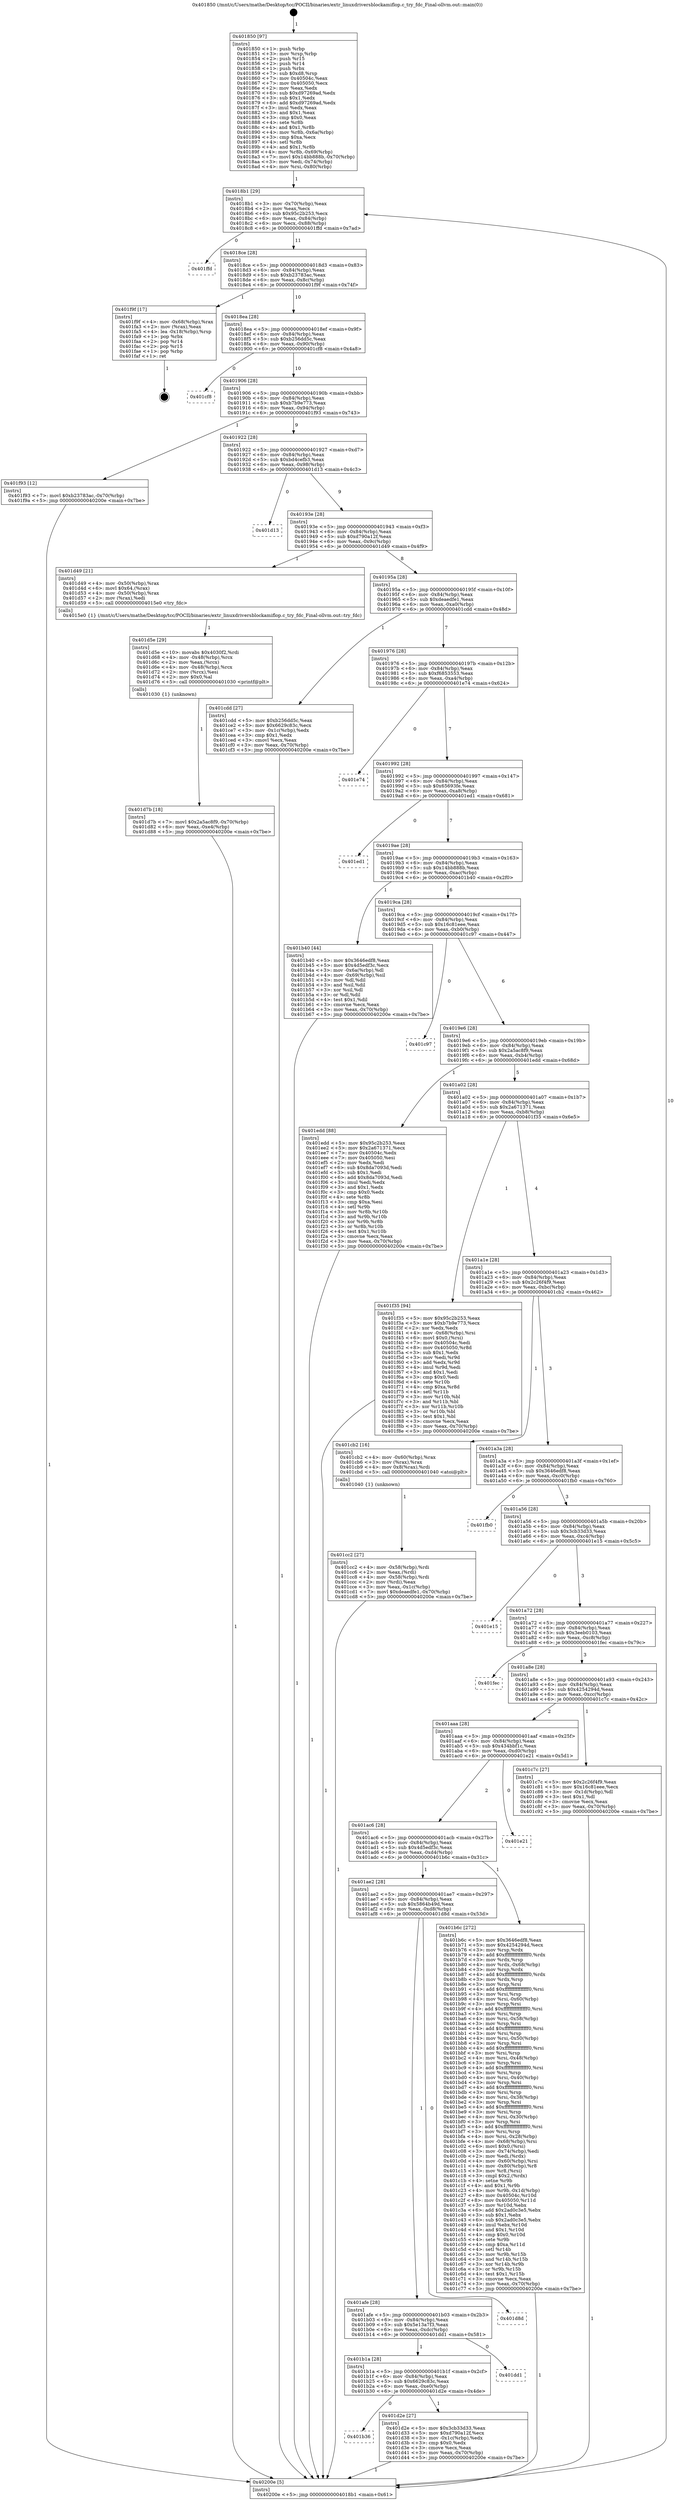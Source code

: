 digraph "0x401850" {
  label = "0x401850 (/mnt/c/Users/mathe/Desktop/tcc/POCII/binaries/extr_linuxdriversblockamiflop.c_try_fdc_Final-ollvm.out::main(0))"
  labelloc = "t"
  node[shape=record]

  Entry [label="",width=0.3,height=0.3,shape=circle,fillcolor=black,style=filled]
  "0x4018b1" [label="{
     0x4018b1 [29]\l
     | [instrs]\l
     &nbsp;&nbsp;0x4018b1 \<+3\>: mov -0x70(%rbp),%eax\l
     &nbsp;&nbsp;0x4018b4 \<+2\>: mov %eax,%ecx\l
     &nbsp;&nbsp;0x4018b6 \<+6\>: sub $0x95c2b253,%ecx\l
     &nbsp;&nbsp;0x4018bc \<+6\>: mov %eax,-0x84(%rbp)\l
     &nbsp;&nbsp;0x4018c2 \<+6\>: mov %ecx,-0x88(%rbp)\l
     &nbsp;&nbsp;0x4018c8 \<+6\>: je 0000000000401ffd \<main+0x7ad\>\l
  }"]
  "0x401ffd" [label="{
     0x401ffd\l
  }", style=dashed]
  "0x4018ce" [label="{
     0x4018ce [28]\l
     | [instrs]\l
     &nbsp;&nbsp;0x4018ce \<+5\>: jmp 00000000004018d3 \<main+0x83\>\l
     &nbsp;&nbsp;0x4018d3 \<+6\>: mov -0x84(%rbp),%eax\l
     &nbsp;&nbsp;0x4018d9 \<+5\>: sub $0xb23783ac,%eax\l
     &nbsp;&nbsp;0x4018de \<+6\>: mov %eax,-0x8c(%rbp)\l
     &nbsp;&nbsp;0x4018e4 \<+6\>: je 0000000000401f9f \<main+0x74f\>\l
  }"]
  Exit [label="",width=0.3,height=0.3,shape=circle,fillcolor=black,style=filled,peripheries=2]
  "0x401f9f" [label="{
     0x401f9f [17]\l
     | [instrs]\l
     &nbsp;&nbsp;0x401f9f \<+4\>: mov -0x68(%rbp),%rax\l
     &nbsp;&nbsp;0x401fa3 \<+2\>: mov (%rax),%eax\l
     &nbsp;&nbsp;0x401fa5 \<+4\>: lea -0x18(%rbp),%rsp\l
     &nbsp;&nbsp;0x401fa9 \<+1\>: pop %rbx\l
     &nbsp;&nbsp;0x401faa \<+2\>: pop %r14\l
     &nbsp;&nbsp;0x401fac \<+2\>: pop %r15\l
     &nbsp;&nbsp;0x401fae \<+1\>: pop %rbp\l
     &nbsp;&nbsp;0x401faf \<+1\>: ret\l
  }"]
  "0x4018ea" [label="{
     0x4018ea [28]\l
     | [instrs]\l
     &nbsp;&nbsp;0x4018ea \<+5\>: jmp 00000000004018ef \<main+0x9f\>\l
     &nbsp;&nbsp;0x4018ef \<+6\>: mov -0x84(%rbp),%eax\l
     &nbsp;&nbsp;0x4018f5 \<+5\>: sub $0xb256dd5c,%eax\l
     &nbsp;&nbsp;0x4018fa \<+6\>: mov %eax,-0x90(%rbp)\l
     &nbsp;&nbsp;0x401900 \<+6\>: je 0000000000401cf8 \<main+0x4a8\>\l
  }"]
  "0x401d7b" [label="{
     0x401d7b [18]\l
     | [instrs]\l
     &nbsp;&nbsp;0x401d7b \<+7\>: movl $0x2a5ac8f9,-0x70(%rbp)\l
     &nbsp;&nbsp;0x401d82 \<+6\>: mov %eax,-0xe4(%rbp)\l
     &nbsp;&nbsp;0x401d88 \<+5\>: jmp 000000000040200e \<main+0x7be\>\l
  }"]
  "0x401cf8" [label="{
     0x401cf8\l
  }", style=dashed]
  "0x401906" [label="{
     0x401906 [28]\l
     | [instrs]\l
     &nbsp;&nbsp;0x401906 \<+5\>: jmp 000000000040190b \<main+0xbb\>\l
     &nbsp;&nbsp;0x40190b \<+6\>: mov -0x84(%rbp),%eax\l
     &nbsp;&nbsp;0x401911 \<+5\>: sub $0xb7b9e773,%eax\l
     &nbsp;&nbsp;0x401916 \<+6\>: mov %eax,-0x94(%rbp)\l
     &nbsp;&nbsp;0x40191c \<+6\>: je 0000000000401f93 \<main+0x743\>\l
  }"]
  "0x401d5e" [label="{
     0x401d5e [29]\l
     | [instrs]\l
     &nbsp;&nbsp;0x401d5e \<+10\>: movabs $0x4030f2,%rdi\l
     &nbsp;&nbsp;0x401d68 \<+4\>: mov -0x48(%rbp),%rcx\l
     &nbsp;&nbsp;0x401d6c \<+2\>: mov %eax,(%rcx)\l
     &nbsp;&nbsp;0x401d6e \<+4\>: mov -0x48(%rbp),%rcx\l
     &nbsp;&nbsp;0x401d72 \<+2\>: mov (%rcx),%esi\l
     &nbsp;&nbsp;0x401d74 \<+2\>: mov $0x0,%al\l
     &nbsp;&nbsp;0x401d76 \<+5\>: call 0000000000401030 \<printf@plt\>\l
     | [calls]\l
     &nbsp;&nbsp;0x401030 \{1\} (unknown)\l
  }"]
  "0x401f93" [label="{
     0x401f93 [12]\l
     | [instrs]\l
     &nbsp;&nbsp;0x401f93 \<+7\>: movl $0xb23783ac,-0x70(%rbp)\l
     &nbsp;&nbsp;0x401f9a \<+5\>: jmp 000000000040200e \<main+0x7be\>\l
  }"]
  "0x401922" [label="{
     0x401922 [28]\l
     | [instrs]\l
     &nbsp;&nbsp;0x401922 \<+5\>: jmp 0000000000401927 \<main+0xd7\>\l
     &nbsp;&nbsp;0x401927 \<+6\>: mov -0x84(%rbp),%eax\l
     &nbsp;&nbsp;0x40192d \<+5\>: sub $0xbd4cefb3,%eax\l
     &nbsp;&nbsp;0x401932 \<+6\>: mov %eax,-0x98(%rbp)\l
     &nbsp;&nbsp;0x401938 \<+6\>: je 0000000000401d13 \<main+0x4c3\>\l
  }"]
  "0x401b36" [label="{
     0x401b36\l
  }", style=dashed]
  "0x401d13" [label="{
     0x401d13\l
  }", style=dashed]
  "0x40193e" [label="{
     0x40193e [28]\l
     | [instrs]\l
     &nbsp;&nbsp;0x40193e \<+5\>: jmp 0000000000401943 \<main+0xf3\>\l
     &nbsp;&nbsp;0x401943 \<+6\>: mov -0x84(%rbp),%eax\l
     &nbsp;&nbsp;0x401949 \<+5\>: sub $0xd790a12f,%eax\l
     &nbsp;&nbsp;0x40194e \<+6\>: mov %eax,-0x9c(%rbp)\l
     &nbsp;&nbsp;0x401954 \<+6\>: je 0000000000401d49 \<main+0x4f9\>\l
  }"]
  "0x401d2e" [label="{
     0x401d2e [27]\l
     | [instrs]\l
     &nbsp;&nbsp;0x401d2e \<+5\>: mov $0x3cb33d33,%eax\l
     &nbsp;&nbsp;0x401d33 \<+5\>: mov $0xd790a12f,%ecx\l
     &nbsp;&nbsp;0x401d38 \<+3\>: mov -0x1c(%rbp),%edx\l
     &nbsp;&nbsp;0x401d3b \<+3\>: cmp $0x0,%edx\l
     &nbsp;&nbsp;0x401d3e \<+3\>: cmove %ecx,%eax\l
     &nbsp;&nbsp;0x401d41 \<+3\>: mov %eax,-0x70(%rbp)\l
     &nbsp;&nbsp;0x401d44 \<+5\>: jmp 000000000040200e \<main+0x7be\>\l
  }"]
  "0x401d49" [label="{
     0x401d49 [21]\l
     | [instrs]\l
     &nbsp;&nbsp;0x401d49 \<+4\>: mov -0x50(%rbp),%rax\l
     &nbsp;&nbsp;0x401d4d \<+6\>: movl $0x64,(%rax)\l
     &nbsp;&nbsp;0x401d53 \<+4\>: mov -0x50(%rbp),%rax\l
     &nbsp;&nbsp;0x401d57 \<+2\>: mov (%rax),%edi\l
     &nbsp;&nbsp;0x401d59 \<+5\>: call 00000000004015e0 \<try_fdc\>\l
     | [calls]\l
     &nbsp;&nbsp;0x4015e0 \{1\} (/mnt/c/Users/mathe/Desktop/tcc/POCII/binaries/extr_linuxdriversblockamiflop.c_try_fdc_Final-ollvm.out::try_fdc)\l
  }"]
  "0x40195a" [label="{
     0x40195a [28]\l
     | [instrs]\l
     &nbsp;&nbsp;0x40195a \<+5\>: jmp 000000000040195f \<main+0x10f\>\l
     &nbsp;&nbsp;0x40195f \<+6\>: mov -0x84(%rbp),%eax\l
     &nbsp;&nbsp;0x401965 \<+5\>: sub $0xdeaedfe1,%eax\l
     &nbsp;&nbsp;0x40196a \<+6\>: mov %eax,-0xa0(%rbp)\l
     &nbsp;&nbsp;0x401970 \<+6\>: je 0000000000401cdd \<main+0x48d\>\l
  }"]
  "0x401b1a" [label="{
     0x401b1a [28]\l
     | [instrs]\l
     &nbsp;&nbsp;0x401b1a \<+5\>: jmp 0000000000401b1f \<main+0x2cf\>\l
     &nbsp;&nbsp;0x401b1f \<+6\>: mov -0x84(%rbp),%eax\l
     &nbsp;&nbsp;0x401b25 \<+5\>: sub $0x6629c83c,%eax\l
     &nbsp;&nbsp;0x401b2a \<+6\>: mov %eax,-0xe0(%rbp)\l
     &nbsp;&nbsp;0x401b30 \<+6\>: je 0000000000401d2e \<main+0x4de\>\l
  }"]
  "0x401cdd" [label="{
     0x401cdd [27]\l
     | [instrs]\l
     &nbsp;&nbsp;0x401cdd \<+5\>: mov $0xb256dd5c,%eax\l
     &nbsp;&nbsp;0x401ce2 \<+5\>: mov $0x6629c83c,%ecx\l
     &nbsp;&nbsp;0x401ce7 \<+3\>: mov -0x1c(%rbp),%edx\l
     &nbsp;&nbsp;0x401cea \<+3\>: cmp $0x1,%edx\l
     &nbsp;&nbsp;0x401ced \<+3\>: cmovl %ecx,%eax\l
     &nbsp;&nbsp;0x401cf0 \<+3\>: mov %eax,-0x70(%rbp)\l
     &nbsp;&nbsp;0x401cf3 \<+5\>: jmp 000000000040200e \<main+0x7be\>\l
  }"]
  "0x401976" [label="{
     0x401976 [28]\l
     | [instrs]\l
     &nbsp;&nbsp;0x401976 \<+5\>: jmp 000000000040197b \<main+0x12b\>\l
     &nbsp;&nbsp;0x40197b \<+6\>: mov -0x84(%rbp),%eax\l
     &nbsp;&nbsp;0x401981 \<+5\>: sub $0xf6853553,%eax\l
     &nbsp;&nbsp;0x401986 \<+6\>: mov %eax,-0xa4(%rbp)\l
     &nbsp;&nbsp;0x40198c \<+6\>: je 0000000000401e74 \<main+0x624\>\l
  }"]
  "0x401dd1" [label="{
     0x401dd1\l
  }", style=dashed]
  "0x401e74" [label="{
     0x401e74\l
  }", style=dashed]
  "0x401992" [label="{
     0x401992 [28]\l
     | [instrs]\l
     &nbsp;&nbsp;0x401992 \<+5\>: jmp 0000000000401997 \<main+0x147\>\l
     &nbsp;&nbsp;0x401997 \<+6\>: mov -0x84(%rbp),%eax\l
     &nbsp;&nbsp;0x40199d \<+5\>: sub $0x65693fe,%eax\l
     &nbsp;&nbsp;0x4019a2 \<+6\>: mov %eax,-0xa8(%rbp)\l
     &nbsp;&nbsp;0x4019a8 \<+6\>: je 0000000000401ed1 \<main+0x681\>\l
  }"]
  "0x401afe" [label="{
     0x401afe [28]\l
     | [instrs]\l
     &nbsp;&nbsp;0x401afe \<+5\>: jmp 0000000000401b03 \<main+0x2b3\>\l
     &nbsp;&nbsp;0x401b03 \<+6\>: mov -0x84(%rbp),%eax\l
     &nbsp;&nbsp;0x401b09 \<+5\>: sub $0x5e13a7f3,%eax\l
     &nbsp;&nbsp;0x401b0e \<+6\>: mov %eax,-0xdc(%rbp)\l
     &nbsp;&nbsp;0x401b14 \<+6\>: je 0000000000401dd1 \<main+0x581\>\l
  }"]
  "0x401ed1" [label="{
     0x401ed1\l
  }", style=dashed]
  "0x4019ae" [label="{
     0x4019ae [28]\l
     | [instrs]\l
     &nbsp;&nbsp;0x4019ae \<+5\>: jmp 00000000004019b3 \<main+0x163\>\l
     &nbsp;&nbsp;0x4019b3 \<+6\>: mov -0x84(%rbp),%eax\l
     &nbsp;&nbsp;0x4019b9 \<+5\>: sub $0x14bb888b,%eax\l
     &nbsp;&nbsp;0x4019be \<+6\>: mov %eax,-0xac(%rbp)\l
     &nbsp;&nbsp;0x4019c4 \<+6\>: je 0000000000401b40 \<main+0x2f0\>\l
  }"]
  "0x401d8d" [label="{
     0x401d8d\l
  }", style=dashed]
  "0x401b40" [label="{
     0x401b40 [44]\l
     | [instrs]\l
     &nbsp;&nbsp;0x401b40 \<+5\>: mov $0x3646edf8,%eax\l
     &nbsp;&nbsp;0x401b45 \<+5\>: mov $0x4d5edf3c,%ecx\l
     &nbsp;&nbsp;0x401b4a \<+3\>: mov -0x6a(%rbp),%dl\l
     &nbsp;&nbsp;0x401b4d \<+4\>: mov -0x69(%rbp),%sil\l
     &nbsp;&nbsp;0x401b51 \<+3\>: mov %dl,%dil\l
     &nbsp;&nbsp;0x401b54 \<+3\>: and %sil,%dil\l
     &nbsp;&nbsp;0x401b57 \<+3\>: xor %sil,%dl\l
     &nbsp;&nbsp;0x401b5a \<+3\>: or %dl,%dil\l
     &nbsp;&nbsp;0x401b5d \<+4\>: test $0x1,%dil\l
     &nbsp;&nbsp;0x401b61 \<+3\>: cmovne %ecx,%eax\l
     &nbsp;&nbsp;0x401b64 \<+3\>: mov %eax,-0x70(%rbp)\l
     &nbsp;&nbsp;0x401b67 \<+5\>: jmp 000000000040200e \<main+0x7be\>\l
  }"]
  "0x4019ca" [label="{
     0x4019ca [28]\l
     | [instrs]\l
     &nbsp;&nbsp;0x4019ca \<+5\>: jmp 00000000004019cf \<main+0x17f\>\l
     &nbsp;&nbsp;0x4019cf \<+6\>: mov -0x84(%rbp),%eax\l
     &nbsp;&nbsp;0x4019d5 \<+5\>: sub $0x16c81eee,%eax\l
     &nbsp;&nbsp;0x4019da \<+6\>: mov %eax,-0xb0(%rbp)\l
     &nbsp;&nbsp;0x4019e0 \<+6\>: je 0000000000401c97 \<main+0x447\>\l
  }"]
  "0x40200e" [label="{
     0x40200e [5]\l
     | [instrs]\l
     &nbsp;&nbsp;0x40200e \<+5\>: jmp 00000000004018b1 \<main+0x61\>\l
  }"]
  "0x401850" [label="{
     0x401850 [97]\l
     | [instrs]\l
     &nbsp;&nbsp;0x401850 \<+1\>: push %rbp\l
     &nbsp;&nbsp;0x401851 \<+3\>: mov %rsp,%rbp\l
     &nbsp;&nbsp;0x401854 \<+2\>: push %r15\l
     &nbsp;&nbsp;0x401856 \<+2\>: push %r14\l
     &nbsp;&nbsp;0x401858 \<+1\>: push %rbx\l
     &nbsp;&nbsp;0x401859 \<+7\>: sub $0xd8,%rsp\l
     &nbsp;&nbsp;0x401860 \<+7\>: mov 0x40504c,%eax\l
     &nbsp;&nbsp;0x401867 \<+7\>: mov 0x405050,%ecx\l
     &nbsp;&nbsp;0x40186e \<+2\>: mov %eax,%edx\l
     &nbsp;&nbsp;0x401870 \<+6\>: sub $0xd97269ad,%edx\l
     &nbsp;&nbsp;0x401876 \<+3\>: sub $0x1,%edx\l
     &nbsp;&nbsp;0x401879 \<+6\>: add $0xd97269ad,%edx\l
     &nbsp;&nbsp;0x40187f \<+3\>: imul %edx,%eax\l
     &nbsp;&nbsp;0x401882 \<+3\>: and $0x1,%eax\l
     &nbsp;&nbsp;0x401885 \<+3\>: cmp $0x0,%eax\l
     &nbsp;&nbsp;0x401888 \<+4\>: sete %r8b\l
     &nbsp;&nbsp;0x40188c \<+4\>: and $0x1,%r8b\l
     &nbsp;&nbsp;0x401890 \<+4\>: mov %r8b,-0x6a(%rbp)\l
     &nbsp;&nbsp;0x401894 \<+3\>: cmp $0xa,%ecx\l
     &nbsp;&nbsp;0x401897 \<+4\>: setl %r8b\l
     &nbsp;&nbsp;0x40189b \<+4\>: and $0x1,%r8b\l
     &nbsp;&nbsp;0x40189f \<+4\>: mov %r8b,-0x69(%rbp)\l
     &nbsp;&nbsp;0x4018a3 \<+7\>: movl $0x14bb888b,-0x70(%rbp)\l
     &nbsp;&nbsp;0x4018aa \<+3\>: mov %edi,-0x74(%rbp)\l
     &nbsp;&nbsp;0x4018ad \<+4\>: mov %rsi,-0x80(%rbp)\l
  }"]
  "0x401cc2" [label="{
     0x401cc2 [27]\l
     | [instrs]\l
     &nbsp;&nbsp;0x401cc2 \<+4\>: mov -0x58(%rbp),%rdi\l
     &nbsp;&nbsp;0x401cc6 \<+2\>: mov %eax,(%rdi)\l
     &nbsp;&nbsp;0x401cc8 \<+4\>: mov -0x58(%rbp),%rdi\l
     &nbsp;&nbsp;0x401ccc \<+2\>: mov (%rdi),%eax\l
     &nbsp;&nbsp;0x401cce \<+3\>: mov %eax,-0x1c(%rbp)\l
     &nbsp;&nbsp;0x401cd1 \<+7\>: movl $0xdeaedfe1,-0x70(%rbp)\l
     &nbsp;&nbsp;0x401cd8 \<+5\>: jmp 000000000040200e \<main+0x7be\>\l
  }"]
  "0x401c97" [label="{
     0x401c97\l
  }", style=dashed]
  "0x4019e6" [label="{
     0x4019e6 [28]\l
     | [instrs]\l
     &nbsp;&nbsp;0x4019e6 \<+5\>: jmp 00000000004019eb \<main+0x19b\>\l
     &nbsp;&nbsp;0x4019eb \<+6\>: mov -0x84(%rbp),%eax\l
     &nbsp;&nbsp;0x4019f1 \<+5\>: sub $0x2a5ac8f9,%eax\l
     &nbsp;&nbsp;0x4019f6 \<+6\>: mov %eax,-0xb4(%rbp)\l
     &nbsp;&nbsp;0x4019fc \<+6\>: je 0000000000401edd \<main+0x68d\>\l
  }"]
  "0x401ae2" [label="{
     0x401ae2 [28]\l
     | [instrs]\l
     &nbsp;&nbsp;0x401ae2 \<+5\>: jmp 0000000000401ae7 \<main+0x297\>\l
     &nbsp;&nbsp;0x401ae7 \<+6\>: mov -0x84(%rbp),%eax\l
     &nbsp;&nbsp;0x401aed \<+5\>: sub $0x5864b49d,%eax\l
     &nbsp;&nbsp;0x401af2 \<+6\>: mov %eax,-0xd8(%rbp)\l
     &nbsp;&nbsp;0x401af8 \<+6\>: je 0000000000401d8d \<main+0x53d\>\l
  }"]
  "0x401edd" [label="{
     0x401edd [88]\l
     | [instrs]\l
     &nbsp;&nbsp;0x401edd \<+5\>: mov $0x95c2b253,%eax\l
     &nbsp;&nbsp;0x401ee2 \<+5\>: mov $0x2a671371,%ecx\l
     &nbsp;&nbsp;0x401ee7 \<+7\>: mov 0x40504c,%edx\l
     &nbsp;&nbsp;0x401eee \<+7\>: mov 0x405050,%esi\l
     &nbsp;&nbsp;0x401ef5 \<+2\>: mov %edx,%edi\l
     &nbsp;&nbsp;0x401ef7 \<+6\>: sub $0x8da7093d,%edi\l
     &nbsp;&nbsp;0x401efd \<+3\>: sub $0x1,%edi\l
     &nbsp;&nbsp;0x401f00 \<+6\>: add $0x8da7093d,%edi\l
     &nbsp;&nbsp;0x401f06 \<+3\>: imul %edi,%edx\l
     &nbsp;&nbsp;0x401f09 \<+3\>: and $0x1,%edx\l
     &nbsp;&nbsp;0x401f0c \<+3\>: cmp $0x0,%edx\l
     &nbsp;&nbsp;0x401f0f \<+4\>: sete %r8b\l
     &nbsp;&nbsp;0x401f13 \<+3\>: cmp $0xa,%esi\l
     &nbsp;&nbsp;0x401f16 \<+4\>: setl %r9b\l
     &nbsp;&nbsp;0x401f1a \<+3\>: mov %r8b,%r10b\l
     &nbsp;&nbsp;0x401f1d \<+3\>: and %r9b,%r10b\l
     &nbsp;&nbsp;0x401f20 \<+3\>: xor %r9b,%r8b\l
     &nbsp;&nbsp;0x401f23 \<+3\>: or %r8b,%r10b\l
     &nbsp;&nbsp;0x401f26 \<+4\>: test $0x1,%r10b\l
     &nbsp;&nbsp;0x401f2a \<+3\>: cmovne %ecx,%eax\l
     &nbsp;&nbsp;0x401f2d \<+3\>: mov %eax,-0x70(%rbp)\l
     &nbsp;&nbsp;0x401f30 \<+5\>: jmp 000000000040200e \<main+0x7be\>\l
  }"]
  "0x401a02" [label="{
     0x401a02 [28]\l
     | [instrs]\l
     &nbsp;&nbsp;0x401a02 \<+5\>: jmp 0000000000401a07 \<main+0x1b7\>\l
     &nbsp;&nbsp;0x401a07 \<+6\>: mov -0x84(%rbp),%eax\l
     &nbsp;&nbsp;0x401a0d \<+5\>: sub $0x2a671371,%eax\l
     &nbsp;&nbsp;0x401a12 \<+6\>: mov %eax,-0xb8(%rbp)\l
     &nbsp;&nbsp;0x401a18 \<+6\>: je 0000000000401f35 \<main+0x6e5\>\l
  }"]
  "0x401b6c" [label="{
     0x401b6c [272]\l
     | [instrs]\l
     &nbsp;&nbsp;0x401b6c \<+5\>: mov $0x3646edf8,%eax\l
     &nbsp;&nbsp;0x401b71 \<+5\>: mov $0x4254294d,%ecx\l
     &nbsp;&nbsp;0x401b76 \<+3\>: mov %rsp,%rdx\l
     &nbsp;&nbsp;0x401b79 \<+4\>: add $0xfffffffffffffff0,%rdx\l
     &nbsp;&nbsp;0x401b7d \<+3\>: mov %rdx,%rsp\l
     &nbsp;&nbsp;0x401b80 \<+4\>: mov %rdx,-0x68(%rbp)\l
     &nbsp;&nbsp;0x401b84 \<+3\>: mov %rsp,%rdx\l
     &nbsp;&nbsp;0x401b87 \<+4\>: add $0xfffffffffffffff0,%rdx\l
     &nbsp;&nbsp;0x401b8b \<+3\>: mov %rdx,%rsp\l
     &nbsp;&nbsp;0x401b8e \<+3\>: mov %rsp,%rsi\l
     &nbsp;&nbsp;0x401b91 \<+4\>: add $0xfffffffffffffff0,%rsi\l
     &nbsp;&nbsp;0x401b95 \<+3\>: mov %rsi,%rsp\l
     &nbsp;&nbsp;0x401b98 \<+4\>: mov %rsi,-0x60(%rbp)\l
     &nbsp;&nbsp;0x401b9c \<+3\>: mov %rsp,%rsi\l
     &nbsp;&nbsp;0x401b9f \<+4\>: add $0xfffffffffffffff0,%rsi\l
     &nbsp;&nbsp;0x401ba3 \<+3\>: mov %rsi,%rsp\l
     &nbsp;&nbsp;0x401ba6 \<+4\>: mov %rsi,-0x58(%rbp)\l
     &nbsp;&nbsp;0x401baa \<+3\>: mov %rsp,%rsi\l
     &nbsp;&nbsp;0x401bad \<+4\>: add $0xfffffffffffffff0,%rsi\l
     &nbsp;&nbsp;0x401bb1 \<+3\>: mov %rsi,%rsp\l
     &nbsp;&nbsp;0x401bb4 \<+4\>: mov %rsi,-0x50(%rbp)\l
     &nbsp;&nbsp;0x401bb8 \<+3\>: mov %rsp,%rsi\l
     &nbsp;&nbsp;0x401bbb \<+4\>: add $0xfffffffffffffff0,%rsi\l
     &nbsp;&nbsp;0x401bbf \<+3\>: mov %rsi,%rsp\l
     &nbsp;&nbsp;0x401bc2 \<+4\>: mov %rsi,-0x48(%rbp)\l
     &nbsp;&nbsp;0x401bc6 \<+3\>: mov %rsp,%rsi\l
     &nbsp;&nbsp;0x401bc9 \<+4\>: add $0xfffffffffffffff0,%rsi\l
     &nbsp;&nbsp;0x401bcd \<+3\>: mov %rsi,%rsp\l
     &nbsp;&nbsp;0x401bd0 \<+4\>: mov %rsi,-0x40(%rbp)\l
     &nbsp;&nbsp;0x401bd4 \<+3\>: mov %rsp,%rsi\l
     &nbsp;&nbsp;0x401bd7 \<+4\>: add $0xfffffffffffffff0,%rsi\l
     &nbsp;&nbsp;0x401bdb \<+3\>: mov %rsi,%rsp\l
     &nbsp;&nbsp;0x401bde \<+4\>: mov %rsi,-0x38(%rbp)\l
     &nbsp;&nbsp;0x401be2 \<+3\>: mov %rsp,%rsi\l
     &nbsp;&nbsp;0x401be5 \<+4\>: add $0xfffffffffffffff0,%rsi\l
     &nbsp;&nbsp;0x401be9 \<+3\>: mov %rsi,%rsp\l
     &nbsp;&nbsp;0x401bec \<+4\>: mov %rsi,-0x30(%rbp)\l
     &nbsp;&nbsp;0x401bf0 \<+3\>: mov %rsp,%rsi\l
     &nbsp;&nbsp;0x401bf3 \<+4\>: add $0xfffffffffffffff0,%rsi\l
     &nbsp;&nbsp;0x401bf7 \<+3\>: mov %rsi,%rsp\l
     &nbsp;&nbsp;0x401bfa \<+4\>: mov %rsi,-0x28(%rbp)\l
     &nbsp;&nbsp;0x401bfe \<+4\>: mov -0x68(%rbp),%rsi\l
     &nbsp;&nbsp;0x401c02 \<+6\>: movl $0x0,(%rsi)\l
     &nbsp;&nbsp;0x401c08 \<+3\>: mov -0x74(%rbp),%edi\l
     &nbsp;&nbsp;0x401c0b \<+2\>: mov %edi,(%rdx)\l
     &nbsp;&nbsp;0x401c0d \<+4\>: mov -0x60(%rbp),%rsi\l
     &nbsp;&nbsp;0x401c11 \<+4\>: mov -0x80(%rbp),%r8\l
     &nbsp;&nbsp;0x401c15 \<+3\>: mov %r8,(%rsi)\l
     &nbsp;&nbsp;0x401c18 \<+3\>: cmpl $0x2,(%rdx)\l
     &nbsp;&nbsp;0x401c1b \<+4\>: setne %r9b\l
     &nbsp;&nbsp;0x401c1f \<+4\>: and $0x1,%r9b\l
     &nbsp;&nbsp;0x401c23 \<+4\>: mov %r9b,-0x1d(%rbp)\l
     &nbsp;&nbsp;0x401c27 \<+8\>: mov 0x40504c,%r10d\l
     &nbsp;&nbsp;0x401c2f \<+8\>: mov 0x405050,%r11d\l
     &nbsp;&nbsp;0x401c37 \<+3\>: mov %r10d,%ebx\l
     &nbsp;&nbsp;0x401c3a \<+6\>: add $0x2ad0c3e5,%ebx\l
     &nbsp;&nbsp;0x401c40 \<+3\>: sub $0x1,%ebx\l
     &nbsp;&nbsp;0x401c43 \<+6\>: sub $0x2ad0c3e5,%ebx\l
     &nbsp;&nbsp;0x401c49 \<+4\>: imul %ebx,%r10d\l
     &nbsp;&nbsp;0x401c4d \<+4\>: and $0x1,%r10d\l
     &nbsp;&nbsp;0x401c51 \<+4\>: cmp $0x0,%r10d\l
     &nbsp;&nbsp;0x401c55 \<+4\>: sete %r9b\l
     &nbsp;&nbsp;0x401c59 \<+4\>: cmp $0xa,%r11d\l
     &nbsp;&nbsp;0x401c5d \<+4\>: setl %r14b\l
     &nbsp;&nbsp;0x401c61 \<+3\>: mov %r9b,%r15b\l
     &nbsp;&nbsp;0x401c64 \<+3\>: and %r14b,%r15b\l
     &nbsp;&nbsp;0x401c67 \<+3\>: xor %r14b,%r9b\l
     &nbsp;&nbsp;0x401c6a \<+3\>: or %r9b,%r15b\l
     &nbsp;&nbsp;0x401c6d \<+4\>: test $0x1,%r15b\l
     &nbsp;&nbsp;0x401c71 \<+3\>: cmovne %ecx,%eax\l
     &nbsp;&nbsp;0x401c74 \<+3\>: mov %eax,-0x70(%rbp)\l
     &nbsp;&nbsp;0x401c77 \<+5\>: jmp 000000000040200e \<main+0x7be\>\l
  }"]
  "0x401f35" [label="{
     0x401f35 [94]\l
     | [instrs]\l
     &nbsp;&nbsp;0x401f35 \<+5\>: mov $0x95c2b253,%eax\l
     &nbsp;&nbsp;0x401f3a \<+5\>: mov $0xb7b9e773,%ecx\l
     &nbsp;&nbsp;0x401f3f \<+2\>: xor %edx,%edx\l
     &nbsp;&nbsp;0x401f41 \<+4\>: mov -0x68(%rbp),%rsi\l
     &nbsp;&nbsp;0x401f45 \<+6\>: movl $0x0,(%rsi)\l
     &nbsp;&nbsp;0x401f4b \<+7\>: mov 0x40504c,%edi\l
     &nbsp;&nbsp;0x401f52 \<+8\>: mov 0x405050,%r8d\l
     &nbsp;&nbsp;0x401f5a \<+3\>: sub $0x1,%edx\l
     &nbsp;&nbsp;0x401f5d \<+3\>: mov %edi,%r9d\l
     &nbsp;&nbsp;0x401f60 \<+3\>: add %edx,%r9d\l
     &nbsp;&nbsp;0x401f63 \<+4\>: imul %r9d,%edi\l
     &nbsp;&nbsp;0x401f67 \<+3\>: and $0x1,%edi\l
     &nbsp;&nbsp;0x401f6a \<+3\>: cmp $0x0,%edi\l
     &nbsp;&nbsp;0x401f6d \<+4\>: sete %r10b\l
     &nbsp;&nbsp;0x401f71 \<+4\>: cmp $0xa,%r8d\l
     &nbsp;&nbsp;0x401f75 \<+4\>: setl %r11b\l
     &nbsp;&nbsp;0x401f79 \<+3\>: mov %r10b,%bl\l
     &nbsp;&nbsp;0x401f7c \<+3\>: and %r11b,%bl\l
     &nbsp;&nbsp;0x401f7f \<+3\>: xor %r11b,%r10b\l
     &nbsp;&nbsp;0x401f82 \<+3\>: or %r10b,%bl\l
     &nbsp;&nbsp;0x401f85 \<+3\>: test $0x1,%bl\l
     &nbsp;&nbsp;0x401f88 \<+3\>: cmovne %ecx,%eax\l
     &nbsp;&nbsp;0x401f8b \<+3\>: mov %eax,-0x70(%rbp)\l
     &nbsp;&nbsp;0x401f8e \<+5\>: jmp 000000000040200e \<main+0x7be\>\l
  }"]
  "0x401a1e" [label="{
     0x401a1e [28]\l
     | [instrs]\l
     &nbsp;&nbsp;0x401a1e \<+5\>: jmp 0000000000401a23 \<main+0x1d3\>\l
     &nbsp;&nbsp;0x401a23 \<+6\>: mov -0x84(%rbp),%eax\l
     &nbsp;&nbsp;0x401a29 \<+5\>: sub $0x2c26f4f9,%eax\l
     &nbsp;&nbsp;0x401a2e \<+6\>: mov %eax,-0xbc(%rbp)\l
     &nbsp;&nbsp;0x401a34 \<+6\>: je 0000000000401cb2 \<main+0x462\>\l
  }"]
  "0x401ac6" [label="{
     0x401ac6 [28]\l
     | [instrs]\l
     &nbsp;&nbsp;0x401ac6 \<+5\>: jmp 0000000000401acb \<main+0x27b\>\l
     &nbsp;&nbsp;0x401acb \<+6\>: mov -0x84(%rbp),%eax\l
     &nbsp;&nbsp;0x401ad1 \<+5\>: sub $0x4d5edf3c,%eax\l
     &nbsp;&nbsp;0x401ad6 \<+6\>: mov %eax,-0xd4(%rbp)\l
     &nbsp;&nbsp;0x401adc \<+6\>: je 0000000000401b6c \<main+0x31c\>\l
  }"]
  "0x401cb2" [label="{
     0x401cb2 [16]\l
     | [instrs]\l
     &nbsp;&nbsp;0x401cb2 \<+4\>: mov -0x60(%rbp),%rax\l
     &nbsp;&nbsp;0x401cb6 \<+3\>: mov (%rax),%rax\l
     &nbsp;&nbsp;0x401cb9 \<+4\>: mov 0x8(%rax),%rdi\l
     &nbsp;&nbsp;0x401cbd \<+5\>: call 0000000000401040 \<atoi@plt\>\l
     | [calls]\l
     &nbsp;&nbsp;0x401040 \{1\} (unknown)\l
  }"]
  "0x401a3a" [label="{
     0x401a3a [28]\l
     | [instrs]\l
     &nbsp;&nbsp;0x401a3a \<+5\>: jmp 0000000000401a3f \<main+0x1ef\>\l
     &nbsp;&nbsp;0x401a3f \<+6\>: mov -0x84(%rbp),%eax\l
     &nbsp;&nbsp;0x401a45 \<+5\>: sub $0x3646edf8,%eax\l
     &nbsp;&nbsp;0x401a4a \<+6\>: mov %eax,-0xc0(%rbp)\l
     &nbsp;&nbsp;0x401a50 \<+6\>: je 0000000000401fb0 \<main+0x760\>\l
  }"]
  "0x401e21" [label="{
     0x401e21\l
  }", style=dashed]
  "0x401fb0" [label="{
     0x401fb0\l
  }", style=dashed]
  "0x401a56" [label="{
     0x401a56 [28]\l
     | [instrs]\l
     &nbsp;&nbsp;0x401a56 \<+5\>: jmp 0000000000401a5b \<main+0x20b\>\l
     &nbsp;&nbsp;0x401a5b \<+6\>: mov -0x84(%rbp),%eax\l
     &nbsp;&nbsp;0x401a61 \<+5\>: sub $0x3cb33d33,%eax\l
     &nbsp;&nbsp;0x401a66 \<+6\>: mov %eax,-0xc4(%rbp)\l
     &nbsp;&nbsp;0x401a6c \<+6\>: je 0000000000401e15 \<main+0x5c5\>\l
  }"]
  "0x401aaa" [label="{
     0x401aaa [28]\l
     | [instrs]\l
     &nbsp;&nbsp;0x401aaa \<+5\>: jmp 0000000000401aaf \<main+0x25f\>\l
     &nbsp;&nbsp;0x401aaf \<+6\>: mov -0x84(%rbp),%eax\l
     &nbsp;&nbsp;0x401ab5 \<+5\>: sub $0x434bbf1c,%eax\l
     &nbsp;&nbsp;0x401aba \<+6\>: mov %eax,-0xd0(%rbp)\l
     &nbsp;&nbsp;0x401ac0 \<+6\>: je 0000000000401e21 \<main+0x5d1\>\l
  }"]
  "0x401e15" [label="{
     0x401e15\l
  }", style=dashed]
  "0x401a72" [label="{
     0x401a72 [28]\l
     | [instrs]\l
     &nbsp;&nbsp;0x401a72 \<+5\>: jmp 0000000000401a77 \<main+0x227\>\l
     &nbsp;&nbsp;0x401a77 \<+6\>: mov -0x84(%rbp),%eax\l
     &nbsp;&nbsp;0x401a7d \<+5\>: sub $0x3eeb0103,%eax\l
     &nbsp;&nbsp;0x401a82 \<+6\>: mov %eax,-0xc8(%rbp)\l
     &nbsp;&nbsp;0x401a88 \<+6\>: je 0000000000401fec \<main+0x79c\>\l
  }"]
  "0x401c7c" [label="{
     0x401c7c [27]\l
     | [instrs]\l
     &nbsp;&nbsp;0x401c7c \<+5\>: mov $0x2c26f4f9,%eax\l
     &nbsp;&nbsp;0x401c81 \<+5\>: mov $0x16c81eee,%ecx\l
     &nbsp;&nbsp;0x401c86 \<+3\>: mov -0x1d(%rbp),%dl\l
     &nbsp;&nbsp;0x401c89 \<+3\>: test $0x1,%dl\l
     &nbsp;&nbsp;0x401c8c \<+3\>: cmovne %ecx,%eax\l
     &nbsp;&nbsp;0x401c8f \<+3\>: mov %eax,-0x70(%rbp)\l
     &nbsp;&nbsp;0x401c92 \<+5\>: jmp 000000000040200e \<main+0x7be\>\l
  }"]
  "0x401fec" [label="{
     0x401fec\l
  }", style=dashed]
  "0x401a8e" [label="{
     0x401a8e [28]\l
     | [instrs]\l
     &nbsp;&nbsp;0x401a8e \<+5\>: jmp 0000000000401a93 \<main+0x243\>\l
     &nbsp;&nbsp;0x401a93 \<+6\>: mov -0x84(%rbp),%eax\l
     &nbsp;&nbsp;0x401a99 \<+5\>: sub $0x4254294d,%eax\l
     &nbsp;&nbsp;0x401a9e \<+6\>: mov %eax,-0xcc(%rbp)\l
     &nbsp;&nbsp;0x401aa4 \<+6\>: je 0000000000401c7c \<main+0x42c\>\l
  }"]
  Entry -> "0x401850" [label=" 1"]
  "0x4018b1" -> "0x401ffd" [label=" 0"]
  "0x4018b1" -> "0x4018ce" [label=" 11"]
  "0x401f9f" -> Exit [label=" 1"]
  "0x4018ce" -> "0x401f9f" [label=" 1"]
  "0x4018ce" -> "0x4018ea" [label=" 10"]
  "0x401f93" -> "0x40200e" [label=" 1"]
  "0x4018ea" -> "0x401cf8" [label=" 0"]
  "0x4018ea" -> "0x401906" [label=" 10"]
  "0x401f35" -> "0x40200e" [label=" 1"]
  "0x401906" -> "0x401f93" [label=" 1"]
  "0x401906" -> "0x401922" [label=" 9"]
  "0x401edd" -> "0x40200e" [label=" 1"]
  "0x401922" -> "0x401d13" [label=" 0"]
  "0x401922" -> "0x40193e" [label=" 9"]
  "0x401d7b" -> "0x40200e" [label=" 1"]
  "0x40193e" -> "0x401d49" [label=" 1"]
  "0x40193e" -> "0x40195a" [label=" 8"]
  "0x401d5e" -> "0x401d7b" [label=" 1"]
  "0x40195a" -> "0x401cdd" [label=" 1"]
  "0x40195a" -> "0x401976" [label=" 7"]
  "0x401d2e" -> "0x40200e" [label=" 1"]
  "0x401976" -> "0x401e74" [label=" 0"]
  "0x401976" -> "0x401992" [label=" 7"]
  "0x401b1a" -> "0x401b36" [label=" 0"]
  "0x401992" -> "0x401ed1" [label=" 0"]
  "0x401992" -> "0x4019ae" [label=" 7"]
  "0x401d49" -> "0x401d5e" [label=" 1"]
  "0x4019ae" -> "0x401b40" [label=" 1"]
  "0x4019ae" -> "0x4019ca" [label=" 6"]
  "0x401b40" -> "0x40200e" [label=" 1"]
  "0x401850" -> "0x4018b1" [label=" 1"]
  "0x40200e" -> "0x4018b1" [label=" 10"]
  "0x401afe" -> "0x401b1a" [label=" 1"]
  "0x4019ca" -> "0x401c97" [label=" 0"]
  "0x4019ca" -> "0x4019e6" [label=" 6"]
  "0x401b1a" -> "0x401d2e" [label=" 1"]
  "0x4019e6" -> "0x401edd" [label=" 1"]
  "0x4019e6" -> "0x401a02" [label=" 5"]
  "0x401ae2" -> "0x401d8d" [label=" 0"]
  "0x401a02" -> "0x401f35" [label=" 1"]
  "0x401a02" -> "0x401a1e" [label=" 4"]
  "0x401afe" -> "0x401dd1" [label=" 0"]
  "0x401a1e" -> "0x401cb2" [label=" 1"]
  "0x401a1e" -> "0x401a3a" [label=" 3"]
  "0x401cc2" -> "0x40200e" [label=" 1"]
  "0x401a3a" -> "0x401fb0" [label=" 0"]
  "0x401a3a" -> "0x401a56" [label=" 3"]
  "0x401cb2" -> "0x401cc2" [label=" 1"]
  "0x401a56" -> "0x401e15" [label=" 0"]
  "0x401a56" -> "0x401a72" [label=" 3"]
  "0x401b6c" -> "0x40200e" [label=" 1"]
  "0x401a72" -> "0x401fec" [label=" 0"]
  "0x401a72" -> "0x401a8e" [label=" 3"]
  "0x401ae2" -> "0x401afe" [label=" 1"]
  "0x401a8e" -> "0x401c7c" [label=" 1"]
  "0x401a8e" -> "0x401aaa" [label=" 2"]
  "0x401c7c" -> "0x40200e" [label=" 1"]
  "0x401aaa" -> "0x401e21" [label=" 0"]
  "0x401aaa" -> "0x401ac6" [label=" 2"]
  "0x401cdd" -> "0x40200e" [label=" 1"]
  "0x401ac6" -> "0x401b6c" [label=" 1"]
  "0x401ac6" -> "0x401ae2" [label=" 1"]
}
